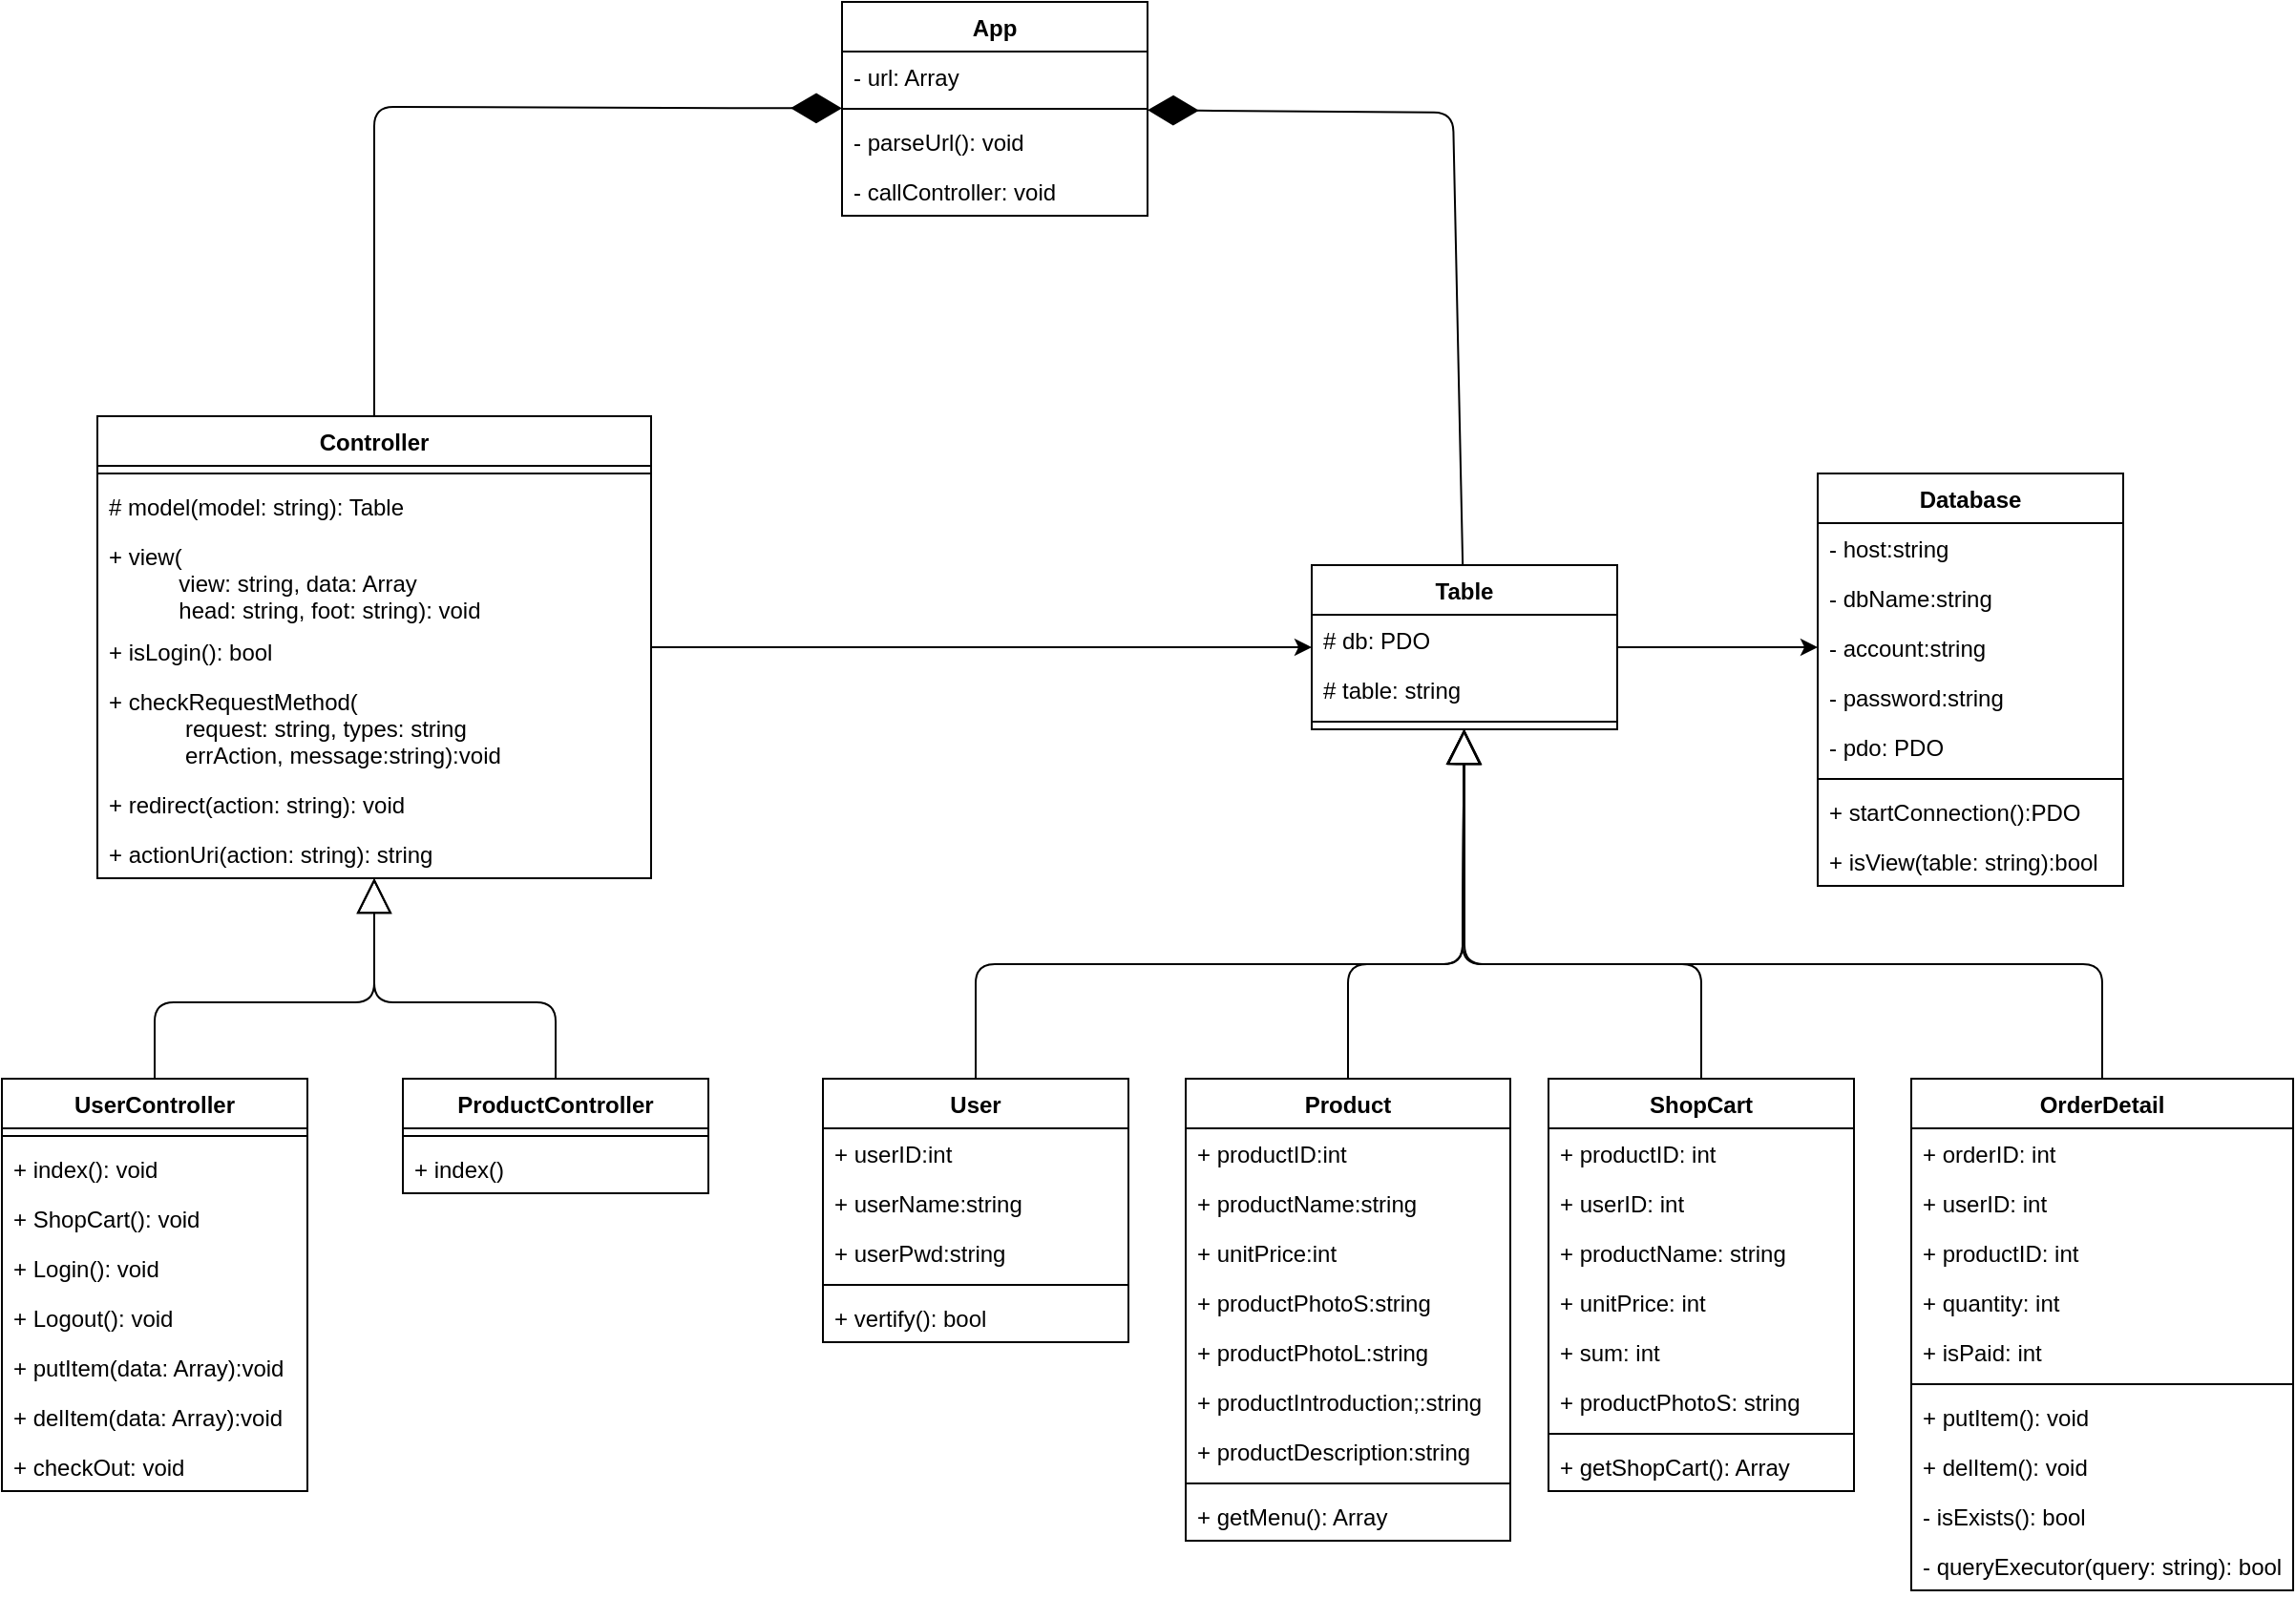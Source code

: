 <mxfile version="11.1.4" type="device"><diagram id="SWUTvz195IatwcODBC9L" name="Page-1"><mxGraphModel dx="2489" dy="1884" grid="1" gridSize="10" guides="1" tooltips="1" connect="1" arrows="1" fold="1" page="1" pageScale="1" pageWidth="827" pageHeight="1169" math="0" shadow="0"><root><mxCell id="0"/><mxCell id="1" parent="0"/><mxCell id="JKFmJmXbyryVpwvN7XYd-1" value="Database" style="swimlane;fontStyle=1;align=center;verticalAlign=top;childLayout=stackLayout;horizontal=1;startSize=26;horizontalStack=0;resizeParent=1;resizeParentMax=0;resizeLast=0;collapsible=1;marginBottom=0;" parent="1" vertex="1"><mxGeometry x="591" y="-297" width="160" height="216" as="geometry"/></mxCell><mxCell id="JKFmJmXbyryVpwvN7XYd-2" value="- host:string" style="text;strokeColor=none;fillColor=none;align=left;verticalAlign=top;spacingLeft=4;spacingRight=4;overflow=hidden;rotatable=0;points=[[0,0.5],[1,0.5]];portConstraint=eastwest;" parent="JKFmJmXbyryVpwvN7XYd-1" vertex="1"><mxGeometry y="26" width="160" height="26" as="geometry"/></mxCell><mxCell id="JKFmJmXbyryVpwvN7XYd-5" value="- dbName:string" style="text;strokeColor=none;fillColor=none;align=left;verticalAlign=top;spacingLeft=4;spacingRight=4;overflow=hidden;rotatable=0;points=[[0,0.5],[1,0.5]];portConstraint=eastwest;" parent="JKFmJmXbyryVpwvN7XYd-1" vertex="1"><mxGeometry y="52" width="160" height="26" as="geometry"/></mxCell><mxCell id="JKFmJmXbyryVpwvN7XYd-6" value="- account:string" style="text;strokeColor=none;fillColor=none;align=left;verticalAlign=top;spacingLeft=4;spacingRight=4;overflow=hidden;rotatable=0;points=[[0,0.5],[1,0.5]];portConstraint=eastwest;" parent="JKFmJmXbyryVpwvN7XYd-1" vertex="1"><mxGeometry y="78" width="160" height="26" as="geometry"/></mxCell><mxCell id="JKFmJmXbyryVpwvN7XYd-7" value="- password:string" style="text;strokeColor=none;fillColor=none;align=left;verticalAlign=top;spacingLeft=4;spacingRight=4;overflow=hidden;rotatable=0;points=[[0,0.5],[1,0.5]];portConstraint=eastwest;" parent="JKFmJmXbyryVpwvN7XYd-1" vertex="1"><mxGeometry y="104" width="160" height="26" as="geometry"/></mxCell><mxCell id="JKFmJmXbyryVpwvN7XYd-8" value="- pdo: PDO" style="text;strokeColor=none;fillColor=none;align=left;verticalAlign=top;spacingLeft=4;spacingRight=4;overflow=hidden;rotatable=0;points=[[0,0.5],[1,0.5]];portConstraint=eastwest;" parent="JKFmJmXbyryVpwvN7XYd-1" vertex="1"><mxGeometry y="130" width="160" height="26" as="geometry"/></mxCell><mxCell id="JKFmJmXbyryVpwvN7XYd-3" value="" style="line;strokeWidth=1;fillColor=none;align=left;verticalAlign=middle;spacingTop=-1;spacingLeft=3;spacingRight=3;rotatable=0;labelPosition=right;points=[];portConstraint=eastwest;" parent="JKFmJmXbyryVpwvN7XYd-1" vertex="1"><mxGeometry y="156" width="160" height="8" as="geometry"/></mxCell><mxCell id="JKFmJmXbyryVpwvN7XYd-4" value="+ startConnection():PDO" style="text;strokeColor=none;fillColor=none;align=left;verticalAlign=top;spacingLeft=4;spacingRight=4;overflow=hidden;rotatable=0;points=[[0,0.5],[1,0.5]];portConstraint=eastwest;" parent="JKFmJmXbyryVpwvN7XYd-1" vertex="1"><mxGeometry y="164" width="160" height="26" as="geometry"/></mxCell><mxCell id="V5yQjNFEVKMQi_x6M2Er-5" value="+ isView(table: string):bool" style="text;strokeColor=none;fillColor=none;align=left;verticalAlign=top;spacingLeft=4;spacingRight=4;overflow=hidden;rotatable=0;points=[[0,0.5],[1,0.5]];portConstraint=eastwest;" vertex="1" parent="JKFmJmXbyryVpwvN7XYd-1"><mxGeometry y="190" width="160" height="26" as="geometry"/></mxCell><mxCell id="JKFmJmXbyryVpwvN7XYd-9" value="User" style="swimlane;fontStyle=1;align=center;verticalAlign=top;childLayout=stackLayout;horizontal=1;startSize=26;horizontalStack=0;resizeParent=1;resizeParentMax=0;resizeLast=0;collapsible=1;marginBottom=0;" parent="1" vertex="1"><mxGeometry x="70" y="20" width="160" height="138" as="geometry"/></mxCell><mxCell id="JKFmJmXbyryVpwvN7XYd-14" value="+ userID:int" style="text;strokeColor=none;fillColor=none;align=left;verticalAlign=top;spacingLeft=4;spacingRight=4;overflow=hidden;rotatable=0;points=[[0,0.5],[1,0.5]];portConstraint=eastwest;" parent="JKFmJmXbyryVpwvN7XYd-9" vertex="1"><mxGeometry y="26" width="160" height="26" as="geometry"/></mxCell><mxCell id="JKFmJmXbyryVpwvN7XYd-15" value="+ userName:string" style="text;strokeColor=none;fillColor=none;align=left;verticalAlign=top;spacingLeft=4;spacingRight=4;overflow=hidden;rotatable=0;points=[[0,0.5],[1,0.5]];portConstraint=eastwest;" parent="JKFmJmXbyryVpwvN7XYd-9" vertex="1"><mxGeometry y="52" width="160" height="26" as="geometry"/></mxCell><mxCell id="JKFmJmXbyryVpwvN7XYd-16" value="+ userPwd:string" style="text;strokeColor=none;fillColor=none;align=left;verticalAlign=top;spacingLeft=4;spacingRight=4;overflow=hidden;rotatable=0;points=[[0,0.5],[1,0.5]];portConstraint=eastwest;" parent="JKFmJmXbyryVpwvN7XYd-9" vertex="1"><mxGeometry y="78" width="160" height="26" as="geometry"/></mxCell><mxCell id="JKFmJmXbyryVpwvN7XYd-11" value="" style="line;strokeWidth=1;fillColor=none;align=left;verticalAlign=middle;spacingTop=-1;spacingLeft=3;spacingRight=3;rotatable=0;labelPosition=right;points=[];portConstraint=eastwest;" parent="JKFmJmXbyryVpwvN7XYd-9" vertex="1"><mxGeometry y="104" width="160" height="8" as="geometry"/></mxCell><mxCell id="JKFmJmXbyryVpwvN7XYd-12" value="+ vertify(): bool" style="text;strokeColor=none;fillColor=none;align=left;verticalAlign=top;spacingLeft=4;spacingRight=4;overflow=hidden;rotatable=0;points=[[0,0.5],[1,0.5]];portConstraint=eastwest;" parent="JKFmJmXbyryVpwvN7XYd-9" vertex="1"><mxGeometry y="112" width="160" height="26" as="geometry"/></mxCell><mxCell id="JKFmJmXbyryVpwvN7XYd-20" value="Product" style="swimlane;fontStyle=1;align=center;verticalAlign=top;childLayout=stackLayout;horizontal=1;startSize=26;horizontalStack=0;resizeParent=1;resizeParentMax=0;resizeLast=0;collapsible=1;marginBottom=0;" parent="1" vertex="1"><mxGeometry x="260" y="20" width="170" height="242" as="geometry"/></mxCell><mxCell id="JKFmJmXbyryVpwvN7XYd-26" value="+ productID:int" style="text;strokeColor=none;fillColor=none;align=left;verticalAlign=top;spacingLeft=4;spacingRight=4;overflow=hidden;rotatable=0;points=[[0,0.5],[1,0.5]];portConstraint=eastwest;" parent="JKFmJmXbyryVpwvN7XYd-20" vertex="1"><mxGeometry y="26" width="170" height="26" as="geometry"/></mxCell><mxCell id="JKFmJmXbyryVpwvN7XYd-27" value="+ productName:string" style="text;strokeColor=none;fillColor=none;align=left;verticalAlign=top;spacingLeft=4;spacingRight=4;overflow=hidden;rotatable=0;points=[[0,0.5],[1,0.5]];portConstraint=eastwest;" parent="JKFmJmXbyryVpwvN7XYd-20" vertex="1"><mxGeometry y="52" width="170" height="26" as="geometry"/></mxCell><mxCell id="JKFmJmXbyryVpwvN7XYd-28" value="+ unitPrice:int" style="text;strokeColor=none;fillColor=none;align=left;verticalAlign=top;spacingLeft=4;spacingRight=4;overflow=hidden;rotatable=0;points=[[0,0.5],[1,0.5]];portConstraint=eastwest;" parent="JKFmJmXbyryVpwvN7XYd-20" vertex="1"><mxGeometry y="78" width="170" height="26" as="geometry"/></mxCell><mxCell id="JKFmJmXbyryVpwvN7XYd-29" value="+ productPhotoS:string" style="text;strokeColor=none;fillColor=none;align=left;verticalAlign=top;spacingLeft=4;spacingRight=4;overflow=hidden;rotatable=0;points=[[0,0.5],[1,0.5]];portConstraint=eastwest;" parent="JKFmJmXbyryVpwvN7XYd-20" vertex="1"><mxGeometry y="104" width="170" height="26" as="geometry"/></mxCell><mxCell id="JKFmJmXbyryVpwvN7XYd-30" value="+ productPhotoL:string" style="text;strokeColor=none;fillColor=none;align=left;verticalAlign=top;spacingLeft=4;spacingRight=4;overflow=hidden;rotatable=0;points=[[0,0.5],[1,0.5]];portConstraint=eastwest;" parent="JKFmJmXbyryVpwvN7XYd-20" vertex="1"><mxGeometry y="130" width="170" height="26" as="geometry"/></mxCell><mxCell id="JKFmJmXbyryVpwvN7XYd-31" value="+ productIntroduction;:string" style="text;strokeColor=none;fillColor=none;align=left;verticalAlign=top;spacingLeft=4;spacingRight=4;overflow=hidden;rotatable=0;points=[[0,0.5],[1,0.5]];portConstraint=eastwest;" parent="JKFmJmXbyryVpwvN7XYd-20" vertex="1"><mxGeometry y="156" width="170" height="26" as="geometry"/></mxCell><mxCell id="JKFmJmXbyryVpwvN7XYd-32" value="+ productDescription:string" style="text;strokeColor=none;fillColor=none;align=left;verticalAlign=top;spacingLeft=4;spacingRight=4;overflow=hidden;rotatable=0;points=[[0,0.5],[1,0.5]];portConstraint=eastwest;" parent="JKFmJmXbyryVpwvN7XYd-20" vertex="1"><mxGeometry y="182" width="170" height="26" as="geometry"/></mxCell><mxCell id="JKFmJmXbyryVpwvN7XYd-22" value="" style="line;strokeWidth=1;fillColor=none;align=left;verticalAlign=middle;spacingTop=-1;spacingLeft=3;spacingRight=3;rotatable=0;labelPosition=right;points=[];portConstraint=eastwest;" parent="JKFmJmXbyryVpwvN7XYd-20" vertex="1"><mxGeometry y="208" width="170" height="8" as="geometry"/></mxCell><mxCell id="JKFmJmXbyryVpwvN7XYd-23" value="+ getMenu(): Array" style="text;strokeColor=none;fillColor=none;align=left;verticalAlign=top;spacingLeft=4;spacingRight=4;overflow=hidden;rotatable=0;points=[[0,0.5],[1,0.5]];portConstraint=eastwest;" parent="JKFmJmXbyryVpwvN7XYd-20" vertex="1"><mxGeometry y="216" width="170" height="26" as="geometry"/></mxCell><mxCell id="JKFmJmXbyryVpwvN7XYd-33" value="ShopCart" style="swimlane;fontStyle=1;align=center;verticalAlign=top;childLayout=stackLayout;horizontal=1;startSize=26;horizontalStack=0;resizeParent=1;resizeParentMax=0;resizeLast=0;collapsible=1;marginBottom=0;" parent="1" vertex="1"><mxGeometry x="450" y="20" width="160" height="216" as="geometry"/></mxCell><mxCell id="JKFmJmXbyryVpwvN7XYd-37" value="+ productID: int" style="text;strokeColor=none;fillColor=none;align=left;verticalAlign=top;spacingLeft=4;spacingRight=4;overflow=hidden;rotatable=0;points=[[0,0.5],[1,0.5]];portConstraint=eastwest;" parent="JKFmJmXbyryVpwvN7XYd-33" vertex="1"><mxGeometry y="26" width="160" height="26" as="geometry"/></mxCell><mxCell id="V5yQjNFEVKMQi_x6M2Er-10" value="+ userID: int" style="text;strokeColor=none;fillColor=none;align=left;verticalAlign=top;spacingLeft=4;spacingRight=4;overflow=hidden;rotatable=0;points=[[0,0.5],[1,0.5]];portConstraint=eastwest;" vertex="1" parent="JKFmJmXbyryVpwvN7XYd-33"><mxGeometry y="52" width="160" height="26" as="geometry"/></mxCell><mxCell id="V5yQjNFEVKMQi_x6M2Er-11" value="+ productName: string" style="text;strokeColor=none;fillColor=none;align=left;verticalAlign=top;spacingLeft=4;spacingRight=4;overflow=hidden;rotatable=0;points=[[0,0.5],[1,0.5]];portConstraint=eastwest;" vertex="1" parent="JKFmJmXbyryVpwvN7XYd-33"><mxGeometry y="78" width="160" height="26" as="geometry"/></mxCell><mxCell id="V5yQjNFEVKMQi_x6M2Er-12" value="+ unitPrice: int" style="text;strokeColor=none;fillColor=none;align=left;verticalAlign=top;spacingLeft=4;spacingRight=4;overflow=hidden;rotatable=0;points=[[0,0.5],[1,0.5]];portConstraint=eastwest;" vertex="1" parent="JKFmJmXbyryVpwvN7XYd-33"><mxGeometry y="104" width="160" height="26" as="geometry"/></mxCell><mxCell id="V5yQjNFEVKMQi_x6M2Er-13" value="+ sum: int" style="text;strokeColor=none;fillColor=none;align=left;verticalAlign=top;spacingLeft=4;spacingRight=4;overflow=hidden;rotatable=0;points=[[0,0.5],[1,0.5]];portConstraint=eastwest;" vertex="1" parent="JKFmJmXbyryVpwvN7XYd-33"><mxGeometry y="130" width="160" height="26" as="geometry"/></mxCell><mxCell id="V5yQjNFEVKMQi_x6M2Er-14" value="+ productPhotoS: string" style="text;strokeColor=none;fillColor=none;align=left;verticalAlign=top;spacingLeft=4;spacingRight=4;overflow=hidden;rotatable=0;points=[[0,0.5],[1,0.5]];portConstraint=eastwest;" vertex="1" parent="JKFmJmXbyryVpwvN7XYd-33"><mxGeometry y="156" width="160" height="26" as="geometry"/></mxCell><mxCell id="JKFmJmXbyryVpwvN7XYd-35" value="" style="line;strokeWidth=1;fillColor=none;align=left;verticalAlign=middle;spacingTop=-1;spacingLeft=3;spacingRight=3;rotatable=0;labelPosition=right;points=[];portConstraint=eastwest;" parent="JKFmJmXbyryVpwvN7XYd-33" vertex="1"><mxGeometry y="182" width="160" height="8" as="geometry"/></mxCell><mxCell id="JKFmJmXbyryVpwvN7XYd-36" value="+ getShopCart(): Array" style="text;strokeColor=none;fillColor=none;align=left;verticalAlign=top;spacingLeft=4;spacingRight=4;overflow=hidden;rotatable=0;points=[[0,0.5],[1,0.5]];portConstraint=eastwest;" parent="JKFmJmXbyryVpwvN7XYd-33" vertex="1"><mxGeometry y="190" width="160" height="26" as="geometry"/></mxCell><mxCell id="V5yQjNFEVKMQi_x6M2Er-8" style="edgeStyle=orthogonalEdgeStyle;rounded=0;orthogonalLoop=1;jettySize=auto;html=1;" edge="1" parent="1" source="V5yQjNFEVKMQi_x6M2Er-1" target="JKFmJmXbyryVpwvN7XYd-6"><mxGeometry relative="1" as="geometry"/></mxCell><mxCell id="V5yQjNFEVKMQi_x6M2Er-1" value="Table" style="swimlane;fontStyle=1;align=center;verticalAlign=top;childLayout=stackLayout;horizontal=1;startSize=26;horizontalStack=0;resizeParent=1;resizeParentMax=0;resizeLast=0;collapsible=1;marginBottom=0;" vertex="1" parent="1"><mxGeometry x="326" y="-249" width="160" height="86" as="geometry"/></mxCell><mxCell id="V5yQjNFEVKMQi_x6M2Er-2" value="# db: PDO" style="text;strokeColor=none;fillColor=none;align=left;verticalAlign=top;spacingLeft=4;spacingRight=4;overflow=hidden;rotatable=0;points=[[0,0.5],[1,0.5]];portConstraint=eastwest;" vertex="1" parent="V5yQjNFEVKMQi_x6M2Er-1"><mxGeometry y="26" width="160" height="26" as="geometry"/></mxCell><mxCell id="V5yQjNFEVKMQi_x6M2Er-6" value="# table: string" style="text;strokeColor=none;fillColor=none;align=left;verticalAlign=top;spacingLeft=4;spacingRight=4;overflow=hidden;rotatable=0;points=[[0,0.5],[1,0.5]];portConstraint=eastwest;" vertex="1" parent="V5yQjNFEVKMQi_x6M2Er-1"><mxGeometry y="52" width="160" height="26" as="geometry"/></mxCell><mxCell id="V5yQjNFEVKMQi_x6M2Er-3" value="" style="line;strokeWidth=1;fillColor=none;align=left;verticalAlign=middle;spacingTop=-1;spacingLeft=3;spacingRight=3;rotatable=0;labelPosition=right;points=[];portConstraint=eastwest;" vertex="1" parent="V5yQjNFEVKMQi_x6M2Er-1"><mxGeometry y="78" width="160" height="8" as="geometry"/></mxCell><mxCell id="V5yQjNFEVKMQi_x6M2Er-15" value="OrderDetail" style="swimlane;fontStyle=1;align=center;verticalAlign=top;childLayout=stackLayout;horizontal=1;startSize=26;horizontalStack=0;resizeParent=1;resizeParentMax=0;resizeLast=0;collapsible=1;marginBottom=0;" vertex="1" parent="1"><mxGeometry x="640" y="20" width="200" height="268" as="geometry"/></mxCell><mxCell id="V5yQjNFEVKMQi_x6M2Er-16" value="+ orderID: int" style="text;strokeColor=none;fillColor=none;align=left;verticalAlign=top;spacingLeft=4;spacingRight=4;overflow=hidden;rotatable=0;points=[[0,0.5],[1,0.5]];portConstraint=eastwest;" vertex="1" parent="V5yQjNFEVKMQi_x6M2Er-15"><mxGeometry y="26" width="200" height="26" as="geometry"/></mxCell><mxCell id="V5yQjNFEVKMQi_x6M2Er-19" value="+ userID: int" style="text;strokeColor=none;fillColor=none;align=left;verticalAlign=top;spacingLeft=4;spacingRight=4;overflow=hidden;rotatable=0;points=[[0,0.5],[1,0.5]];portConstraint=eastwest;" vertex="1" parent="V5yQjNFEVKMQi_x6M2Er-15"><mxGeometry y="52" width="200" height="26" as="geometry"/></mxCell><mxCell id="V5yQjNFEVKMQi_x6M2Er-20" value="+ productID: int" style="text;strokeColor=none;fillColor=none;align=left;verticalAlign=top;spacingLeft=4;spacingRight=4;overflow=hidden;rotatable=0;points=[[0,0.5],[1,0.5]];portConstraint=eastwest;" vertex="1" parent="V5yQjNFEVKMQi_x6M2Er-15"><mxGeometry y="78" width="200" height="26" as="geometry"/></mxCell><mxCell id="V5yQjNFEVKMQi_x6M2Er-21" value="+ quantity: int" style="text;strokeColor=none;fillColor=none;align=left;verticalAlign=top;spacingLeft=4;spacingRight=4;overflow=hidden;rotatable=0;points=[[0,0.5],[1,0.5]];portConstraint=eastwest;" vertex="1" parent="V5yQjNFEVKMQi_x6M2Er-15"><mxGeometry y="104" width="200" height="26" as="geometry"/></mxCell><mxCell id="V5yQjNFEVKMQi_x6M2Er-22" value="+ isPaid: int" style="text;strokeColor=none;fillColor=none;align=left;verticalAlign=top;spacingLeft=4;spacingRight=4;overflow=hidden;rotatable=0;points=[[0,0.5],[1,0.5]];portConstraint=eastwest;" vertex="1" parent="V5yQjNFEVKMQi_x6M2Er-15"><mxGeometry y="130" width="200" height="26" as="geometry"/></mxCell><mxCell id="V5yQjNFEVKMQi_x6M2Er-17" value="" style="line;strokeWidth=1;fillColor=none;align=left;verticalAlign=middle;spacingTop=-1;spacingLeft=3;spacingRight=3;rotatable=0;labelPosition=right;points=[];portConstraint=eastwest;" vertex="1" parent="V5yQjNFEVKMQi_x6M2Er-15"><mxGeometry y="156" width="200" height="8" as="geometry"/></mxCell><mxCell id="V5yQjNFEVKMQi_x6M2Er-18" value="+ putItem(): void" style="text;strokeColor=none;fillColor=none;align=left;verticalAlign=top;spacingLeft=4;spacingRight=4;overflow=hidden;rotatable=0;points=[[0,0.5],[1,0.5]];portConstraint=eastwest;" vertex="1" parent="V5yQjNFEVKMQi_x6M2Er-15"><mxGeometry y="164" width="200" height="26" as="geometry"/></mxCell><mxCell id="V5yQjNFEVKMQi_x6M2Er-23" value="+ delItem(): void" style="text;strokeColor=none;fillColor=none;align=left;verticalAlign=top;spacingLeft=4;spacingRight=4;overflow=hidden;rotatable=0;points=[[0,0.5],[1,0.5]];portConstraint=eastwest;" vertex="1" parent="V5yQjNFEVKMQi_x6M2Er-15"><mxGeometry y="190" width="200" height="26" as="geometry"/></mxCell><mxCell id="V5yQjNFEVKMQi_x6M2Er-24" value="- isExists(): bool" style="text;strokeColor=none;fillColor=none;align=left;verticalAlign=top;spacingLeft=4;spacingRight=4;overflow=hidden;rotatable=0;points=[[0,0.5],[1,0.5]];portConstraint=eastwest;" vertex="1" parent="V5yQjNFEVKMQi_x6M2Er-15"><mxGeometry y="216" width="200" height="26" as="geometry"/></mxCell><mxCell id="V5yQjNFEVKMQi_x6M2Er-25" value="- queryExecutor(query: string): bool" style="text;strokeColor=none;fillColor=none;align=left;verticalAlign=top;spacingLeft=4;spacingRight=4;overflow=hidden;rotatable=0;points=[[0,0.5],[1,0.5]];portConstraint=eastwest;" vertex="1" parent="V5yQjNFEVKMQi_x6M2Er-15"><mxGeometry y="242" width="200" height="26" as="geometry"/></mxCell><mxCell id="V5yQjNFEVKMQi_x6M2Er-29" value="" style="endArrow=block;endSize=16;endFill=0;html=1;" edge="1" parent="1" source="JKFmJmXbyryVpwvN7XYd-9" target="V5yQjNFEVKMQi_x6M2Er-1"><mxGeometry x="-0.076" y="5" width="160" relative="1" as="geometry"><mxPoint x="50" y="350" as="sourcePoint"/><mxPoint x="210" y="350" as="targetPoint"/><Array as="points"><mxPoint x="150" y="-40"/><mxPoint x="405" y="-40"/></Array><mxPoint as="offset"/></mxGeometry></mxCell><mxCell id="V5yQjNFEVKMQi_x6M2Er-30" value="" style="endArrow=block;endSize=16;endFill=0;html=1;" edge="1" parent="1" source="JKFmJmXbyryVpwvN7XYd-20" target="V5yQjNFEVKMQi_x6M2Er-1"><mxGeometry x="-0.076" y="5" width="160" relative="1" as="geometry"><mxPoint x="223.291" y="30" as="sourcePoint"/><mxPoint x="375.558" y="-136" as="targetPoint"/><mxPoint as="offset"/><Array as="points"><mxPoint x="345" y="-40"/><mxPoint x="405" y="-40"/></Array></mxGeometry></mxCell><mxCell id="V5yQjNFEVKMQi_x6M2Er-32" value="" style="endArrow=block;endSize=16;endFill=0;html=1;" edge="1" parent="1" source="JKFmJmXbyryVpwvN7XYd-33" target="V5yQjNFEVKMQi_x6M2Er-1"><mxGeometry x="-0.076" y="5" width="160" relative="1" as="geometry"><mxPoint x="355" y="30" as="sourcePoint"/><mxPoint x="415" y="-136" as="targetPoint"/><mxPoint as="offset"/><Array as="points"><mxPoint x="530" y="-40"/><mxPoint x="406" y="-40"/></Array></mxGeometry></mxCell><mxCell id="V5yQjNFEVKMQi_x6M2Er-33" value="" style="endArrow=block;endSize=16;endFill=0;html=1;" edge="1" parent="1" source="V5yQjNFEVKMQi_x6M2Er-15" target="V5yQjNFEVKMQi_x6M2Er-1"><mxGeometry x="-0.076" y="5" width="160" relative="1" as="geometry"><mxPoint x="604.5" y="-10" as="sourcePoint"/><mxPoint x="479.789" y="-176" as="targetPoint"/><mxPoint as="offset"/><Array as="points"><mxPoint x="740" y="-40"/><mxPoint x="405" y="-40"/></Array></mxGeometry></mxCell><mxCell id="V5yQjNFEVKMQi_x6M2Er-43" style="edgeStyle=orthogonalEdgeStyle;rounded=0;orthogonalLoop=1;jettySize=auto;html=1;" edge="1" parent="1" source="V5yQjNFEVKMQi_x6M2Er-34" target="V5yQjNFEVKMQi_x6M2Er-1"><mxGeometry relative="1" as="geometry"/></mxCell><mxCell id="V5yQjNFEVKMQi_x6M2Er-34" value="Controller" style="swimlane;fontStyle=1;align=center;verticalAlign=top;childLayout=stackLayout;horizontal=1;startSize=26;horizontalStack=0;resizeParent=1;resizeParentMax=0;resizeLast=0;collapsible=1;marginBottom=0;" vertex="1" parent="1"><mxGeometry x="-310" y="-327" width="290" height="242" as="geometry"/></mxCell><mxCell id="V5yQjNFEVKMQi_x6M2Er-36" value="" style="line;strokeWidth=1;fillColor=none;align=left;verticalAlign=middle;spacingTop=-1;spacingLeft=3;spacingRight=3;rotatable=0;labelPosition=right;points=[];portConstraint=eastwest;" vertex="1" parent="V5yQjNFEVKMQi_x6M2Er-34"><mxGeometry y="26" width="290" height="8" as="geometry"/></mxCell><mxCell id="V5yQjNFEVKMQi_x6M2Er-37" value="# model(model: string): Table" style="text;strokeColor=none;fillColor=none;align=left;verticalAlign=top;spacingLeft=4;spacingRight=4;overflow=hidden;rotatable=0;points=[[0,0.5],[1,0.5]];portConstraint=eastwest;" vertex="1" parent="V5yQjNFEVKMQi_x6M2Er-34"><mxGeometry y="34" width="290" height="26" as="geometry"/></mxCell><mxCell id="V5yQjNFEVKMQi_x6M2Er-38" value="+ view(&#10;           view: string, data: Array&#10;           head: string, foot: string): void" style="text;strokeColor=none;fillColor=none;align=left;verticalAlign=top;spacingLeft=4;spacingRight=4;overflow=hidden;rotatable=0;points=[[0,0.5],[1,0.5]];portConstraint=eastwest;" vertex="1" parent="V5yQjNFEVKMQi_x6M2Er-34"><mxGeometry y="60" width="290" height="50" as="geometry"/></mxCell><mxCell id="V5yQjNFEVKMQi_x6M2Er-39" value="+ isLogin(): bool" style="text;strokeColor=none;fillColor=none;align=left;verticalAlign=top;spacingLeft=4;spacingRight=4;overflow=hidden;rotatable=0;points=[[0,0.5],[1,0.5]];portConstraint=eastwest;" vertex="1" parent="V5yQjNFEVKMQi_x6M2Er-34"><mxGeometry y="110" width="290" height="26" as="geometry"/></mxCell><mxCell id="V5yQjNFEVKMQi_x6M2Er-40" value="+ checkRequestMethod(&#10;            request: string, types: string&#10;            errAction, message:string):void" style="text;strokeColor=none;fillColor=none;align=left;verticalAlign=top;spacingLeft=4;spacingRight=4;overflow=hidden;rotatable=0;points=[[0,0.5],[1,0.5]];portConstraint=eastwest;" vertex="1" parent="V5yQjNFEVKMQi_x6M2Er-34"><mxGeometry y="136" width="290" height="54" as="geometry"/></mxCell><mxCell id="V5yQjNFEVKMQi_x6M2Er-41" value="+ redirect(action: string): void" style="text;strokeColor=none;fillColor=none;align=left;verticalAlign=top;spacingLeft=4;spacingRight=4;overflow=hidden;rotatable=0;points=[[0,0.5],[1,0.5]];portConstraint=eastwest;" vertex="1" parent="V5yQjNFEVKMQi_x6M2Er-34"><mxGeometry y="190" width="290" height="26" as="geometry"/></mxCell><mxCell id="V5yQjNFEVKMQi_x6M2Er-42" value="+ actionUri(action: string): string" style="text;strokeColor=none;fillColor=none;align=left;verticalAlign=top;spacingLeft=4;spacingRight=4;overflow=hidden;rotatable=0;points=[[0,0.5],[1,0.5]];portConstraint=eastwest;" vertex="1" parent="V5yQjNFEVKMQi_x6M2Er-34"><mxGeometry y="216" width="290" height="26" as="geometry"/></mxCell><mxCell id="V5yQjNFEVKMQi_x6M2Er-44" value="UserController" style="swimlane;fontStyle=1;align=center;verticalAlign=top;childLayout=stackLayout;horizontal=1;startSize=26;horizontalStack=0;resizeParent=1;resizeParentMax=0;resizeLast=0;collapsible=1;marginBottom=0;" vertex="1" parent="1"><mxGeometry x="-360" y="20" width="160" height="216" as="geometry"/></mxCell><mxCell id="V5yQjNFEVKMQi_x6M2Er-46" value="" style="line;strokeWidth=1;fillColor=none;align=left;verticalAlign=middle;spacingTop=-1;spacingLeft=3;spacingRight=3;rotatable=0;labelPosition=right;points=[];portConstraint=eastwest;" vertex="1" parent="V5yQjNFEVKMQi_x6M2Er-44"><mxGeometry y="26" width="160" height="8" as="geometry"/></mxCell><mxCell id="V5yQjNFEVKMQi_x6M2Er-47" value="+ index(): void" style="text;strokeColor=none;fillColor=none;align=left;verticalAlign=top;spacingLeft=4;spacingRight=4;overflow=hidden;rotatable=0;points=[[0,0.5],[1,0.5]];portConstraint=eastwest;" vertex="1" parent="V5yQjNFEVKMQi_x6M2Er-44"><mxGeometry y="34" width="160" height="26" as="geometry"/></mxCell><mxCell id="V5yQjNFEVKMQi_x6M2Er-48" value="+ ShopCart(): void" style="text;strokeColor=none;fillColor=none;align=left;verticalAlign=top;spacingLeft=4;spacingRight=4;overflow=hidden;rotatable=0;points=[[0,0.5],[1,0.5]];portConstraint=eastwest;" vertex="1" parent="V5yQjNFEVKMQi_x6M2Er-44"><mxGeometry y="60" width="160" height="26" as="geometry"/></mxCell><mxCell id="V5yQjNFEVKMQi_x6M2Er-49" value="+ Login(): void" style="text;strokeColor=none;fillColor=none;align=left;verticalAlign=top;spacingLeft=4;spacingRight=4;overflow=hidden;rotatable=0;points=[[0,0.5],[1,0.5]];portConstraint=eastwest;" vertex="1" parent="V5yQjNFEVKMQi_x6M2Er-44"><mxGeometry y="86" width="160" height="26" as="geometry"/></mxCell><mxCell id="V5yQjNFEVKMQi_x6M2Er-50" value="+ Logout(): void" style="text;strokeColor=none;fillColor=none;align=left;verticalAlign=top;spacingLeft=4;spacingRight=4;overflow=hidden;rotatable=0;points=[[0,0.5],[1,0.5]];portConstraint=eastwest;" vertex="1" parent="V5yQjNFEVKMQi_x6M2Er-44"><mxGeometry y="112" width="160" height="26" as="geometry"/></mxCell><mxCell id="V5yQjNFEVKMQi_x6M2Er-51" value="+ putItem(data: Array):void" style="text;strokeColor=none;fillColor=none;align=left;verticalAlign=top;spacingLeft=4;spacingRight=4;overflow=hidden;rotatable=0;points=[[0,0.5],[1,0.5]];portConstraint=eastwest;" vertex="1" parent="V5yQjNFEVKMQi_x6M2Er-44"><mxGeometry y="138" width="160" height="26" as="geometry"/></mxCell><mxCell id="V5yQjNFEVKMQi_x6M2Er-52" value="+ delItem(data: Array):void" style="text;strokeColor=none;fillColor=none;align=left;verticalAlign=top;spacingLeft=4;spacingRight=4;overflow=hidden;rotatable=0;points=[[0,0.5],[1,0.5]];portConstraint=eastwest;" vertex="1" parent="V5yQjNFEVKMQi_x6M2Er-44"><mxGeometry y="164" width="160" height="26" as="geometry"/></mxCell><mxCell id="V5yQjNFEVKMQi_x6M2Er-58" value="+ checkOut: void" style="text;strokeColor=none;fillColor=none;align=left;verticalAlign=top;spacingLeft=4;spacingRight=4;overflow=hidden;rotatable=0;points=[[0,0.5],[1,0.5]];portConstraint=eastwest;" vertex="1" parent="V5yQjNFEVKMQi_x6M2Er-44"><mxGeometry y="190" width="160" height="26" as="geometry"/></mxCell><mxCell id="V5yQjNFEVKMQi_x6M2Er-54" value="ProductController" style="swimlane;fontStyle=1;align=center;verticalAlign=top;childLayout=stackLayout;horizontal=1;startSize=26;horizontalStack=0;resizeParent=1;resizeParentMax=0;resizeLast=0;collapsible=1;marginBottom=0;" vertex="1" parent="1"><mxGeometry x="-150" y="20" width="160" height="60" as="geometry"/></mxCell><mxCell id="V5yQjNFEVKMQi_x6M2Er-56" value="" style="line;strokeWidth=1;fillColor=none;align=left;verticalAlign=middle;spacingTop=-1;spacingLeft=3;spacingRight=3;rotatable=0;labelPosition=right;points=[];portConstraint=eastwest;" vertex="1" parent="V5yQjNFEVKMQi_x6M2Er-54"><mxGeometry y="26" width="160" height="8" as="geometry"/></mxCell><mxCell id="V5yQjNFEVKMQi_x6M2Er-57" value="+ index()" style="text;strokeColor=none;fillColor=none;align=left;verticalAlign=top;spacingLeft=4;spacingRight=4;overflow=hidden;rotatable=0;points=[[0,0.5],[1,0.5]];portConstraint=eastwest;" vertex="1" parent="V5yQjNFEVKMQi_x6M2Er-54"><mxGeometry y="34" width="160" height="26" as="geometry"/></mxCell><mxCell id="V5yQjNFEVKMQi_x6M2Er-59" value="" style="endArrow=block;endSize=16;endFill=0;html=1;" edge="1" parent="1" source="V5yQjNFEVKMQi_x6M2Er-44" target="V5yQjNFEVKMQi_x6M2Er-34"><mxGeometry x="-0.076" y="5" width="160" relative="1" as="geometry"><mxPoint x="-256" y="-2.5" as="sourcePoint"/><mxPoint x="-0.259" y="-185.5" as="targetPoint"/><Array as="points"><mxPoint x="-280" y="-20"/><mxPoint x="-165" y="-20"/></Array><mxPoint as="offset"/></mxGeometry></mxCell><mxCell id="V5yQjNFEVKMQi_x6M2Er-60" value="" style="endArrow=block;endSize=16;endFill=0;html=1;" edge="1" parent="1" source="V5yQjNFEVKMQi_x6M2Er-54" target="V5yQjNFEVKMQi_x6M2Er-34"><mxGeometry x="-0.076" y="5" width="160" relative="1" as="geometry"><mxPoint x="-270" y="30" as="sourcePoint"/><mxPoint x="-155" y="-75" as="targetPoint"/><Array as="points"><mxPoint x="-70" y="-20"/><mxPoint x="-165" y="-20"/></Array><mxPoint as="offset"/></mxGeometry></mxCell><mxCell id="V5yQjNFEVKMQi_x6M2Er-61" value="App" style="swimlane;fontStyle=1;align=center;verticalAlign=top;childLayout=stackLayout;horizontal=1;startSize=26;horizontalStack=0;resizeParent=1;resizeParentMax=0;resizeLast=0;collapsible=1;marginBottom=0;" vertex="1" parent="1"><mxGeometry x="80" y="-544" width="160" height="112" as="geometry"/></mxCell><mxCell id="V5yQjNFEVKMQi_x6M2Er-62" value="- url: Array" style="text;strokeColor=none;fillColor=none;align=left;verticalAlign=top;spacingLeft=4;spacingRight=4;overflow=hidden;rotatable=0;points=[[0,0.5],[1,0.5]];portConstraint=eastwest;" vertex="1" parent="V5yQjNFEVKMQi_x6M2Er-61"><mxGeometry y="26" width="160" height="26" as="geometry"/></mxCell><mxCell id="V5yQjNFEVKMQi_x6M2Er-63" value="" style="line;strokeWidth=1;fillColor=none;align=left;verticalAlign=middle;spacingTop=-1;spacingLeft=3;spacingRight=3;rotatable=0;labelPosition=right;points=[];portConstraint=eastwest;" vertex="1" parent="V5yQjNFEVKMQi_x6M2Er-61"><mxGeometry y="52" width="160" height="8" as="geometry"/></mxCell><mxCell id="V5yQjNFEVKMQi_x6M2Er-64" value="- parseUrl(): void" style="text;strokeColor=none;fillColor=none;align=left;verticalAlign=top;spacingLeft=4;spacingRight=4;overflow=hidden;rotatable=0;points=[[0,0.5],[1,0.5]];portConstraint=eastwest;" vertex="1" parent="V5yQjNFEVKMQi_x6M2Er-61"><mxGeometry y="60" width="160" height="26" as="geometry"/></mxCell><mxCell id="V5yQjNFEVKMQi_x6M2Er-65" value="- callController: void" style="text;strokeColor=none;fillColor=none;align=left;verticalAlign=top;spacingLeft=4;spacingRight=4;overflow=hidden;rotatable=0;points=[[0,0.5],[1,0.5]];portConstraint=eastwest;" vertex="1" parent="V5yQjNFEVKMQi_x6M2Er-61"><mxGeometry y="86" width="160" height="26" as="geometry"/></mxCell><mxCell id="V5yQjNFEVKMQi_x6M2Er-68" value="" style="endArrow=diamondThin;endFill=1;endSize=24;html=1;" edge="1" parent="1" source="V5yQjNFEVKMQi_x6M2Er-34" target="V5yQjNFEVKMQi_x6M2Er-61"><mxGeometry width="160" relative="1" as="geometry"><mxPoint x="60" y="-360" as="sourcePoint"/><mxPoint x="220" y="-360" as="targetPoint"/><Array as="points"><mxPoint x="-165" y="-489"/></Array></mxGeometry></mxCell><mxCell id="V5yQjNFEVKMQi_x6M2Er-69" value="" style="endArrow=diamondThin;endFill=1;endSize=24;html=1;" edge="1" parent="1" source="V5yQjNFEVKMQi_x6M2Er-1" target="V5yQjNFEVKMQi_x6M2Er-61"><mxGeometry width="160" relative="1" as="geometry"><mxPoint x="-155" y="-317" as="sourcePoint"/><mxPoint x="90" y="-478.246" as="targetPoint"/><Array as="points"><mxPoint x="400" y="-486"/></Array></mxGeometry></mxCell></root></mxGraphModel></diagram></mxfile>